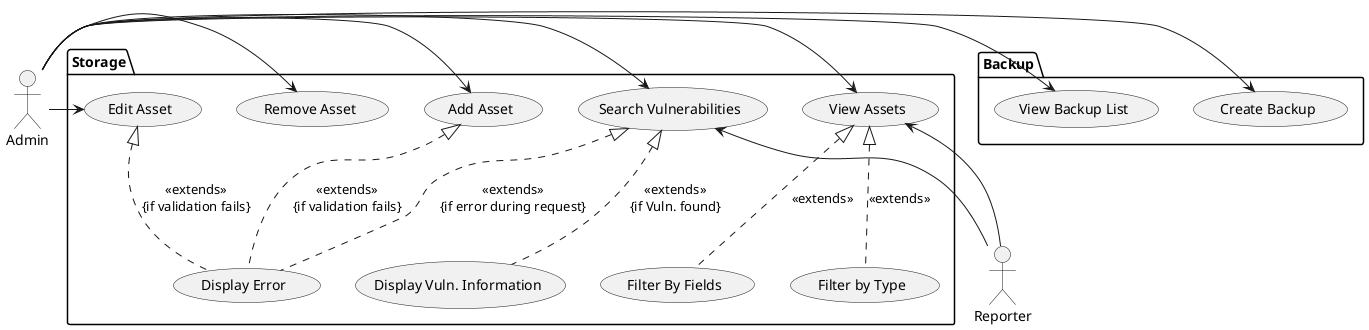 @startuml
'https://plantuml.com/use-case-diagram

package Storage {
    (View Assets) as (R)
    (Filter By Fields) as (Filter)
    (Filter by Type) as (Type)
    (Add Asset) as (C)
    (Edit Asset) as (U)
    (Remove Asset) as (D)
    (Search Vulnerabilities) as (Vuln)
    (Display Vuln. Information) as (VulnInfo)
    (Display Error) as (Err)

    (Vuln) <|-- (VulnInfo) #line.dashed : <<extends>>\n{if Vuln. found}
    (Vuln) <|-- (Err) #line.dashed : <<extends>>\n{if error during request}

    (C) <|-- (Err) #line.dashed : <<extends>>\n{if validation fails}
    (U) <|-- (Err) #line.dashed : <<extends>>\n{if validation fails}
    (R) <|-- (Filter) #line.dashed : <<extends>>
    (R) <|-- (Type) #line.dashed : <<extends>>
}

package Backup {
    (Create Backup) as (CBack)
    (View Backup List) as (RBack)
}

:Admin: as Admin
:Reporter: as Reporter

Admin -> (C)
Admin -> (R)
Admin -> (U)
Admin -> (D)
Admin -> (Vuln)
Admin -> (CBack)
Admin -> (RBack)


Reporter -up-> (R)
Reporter -up-> (Vuln)
@enduml
